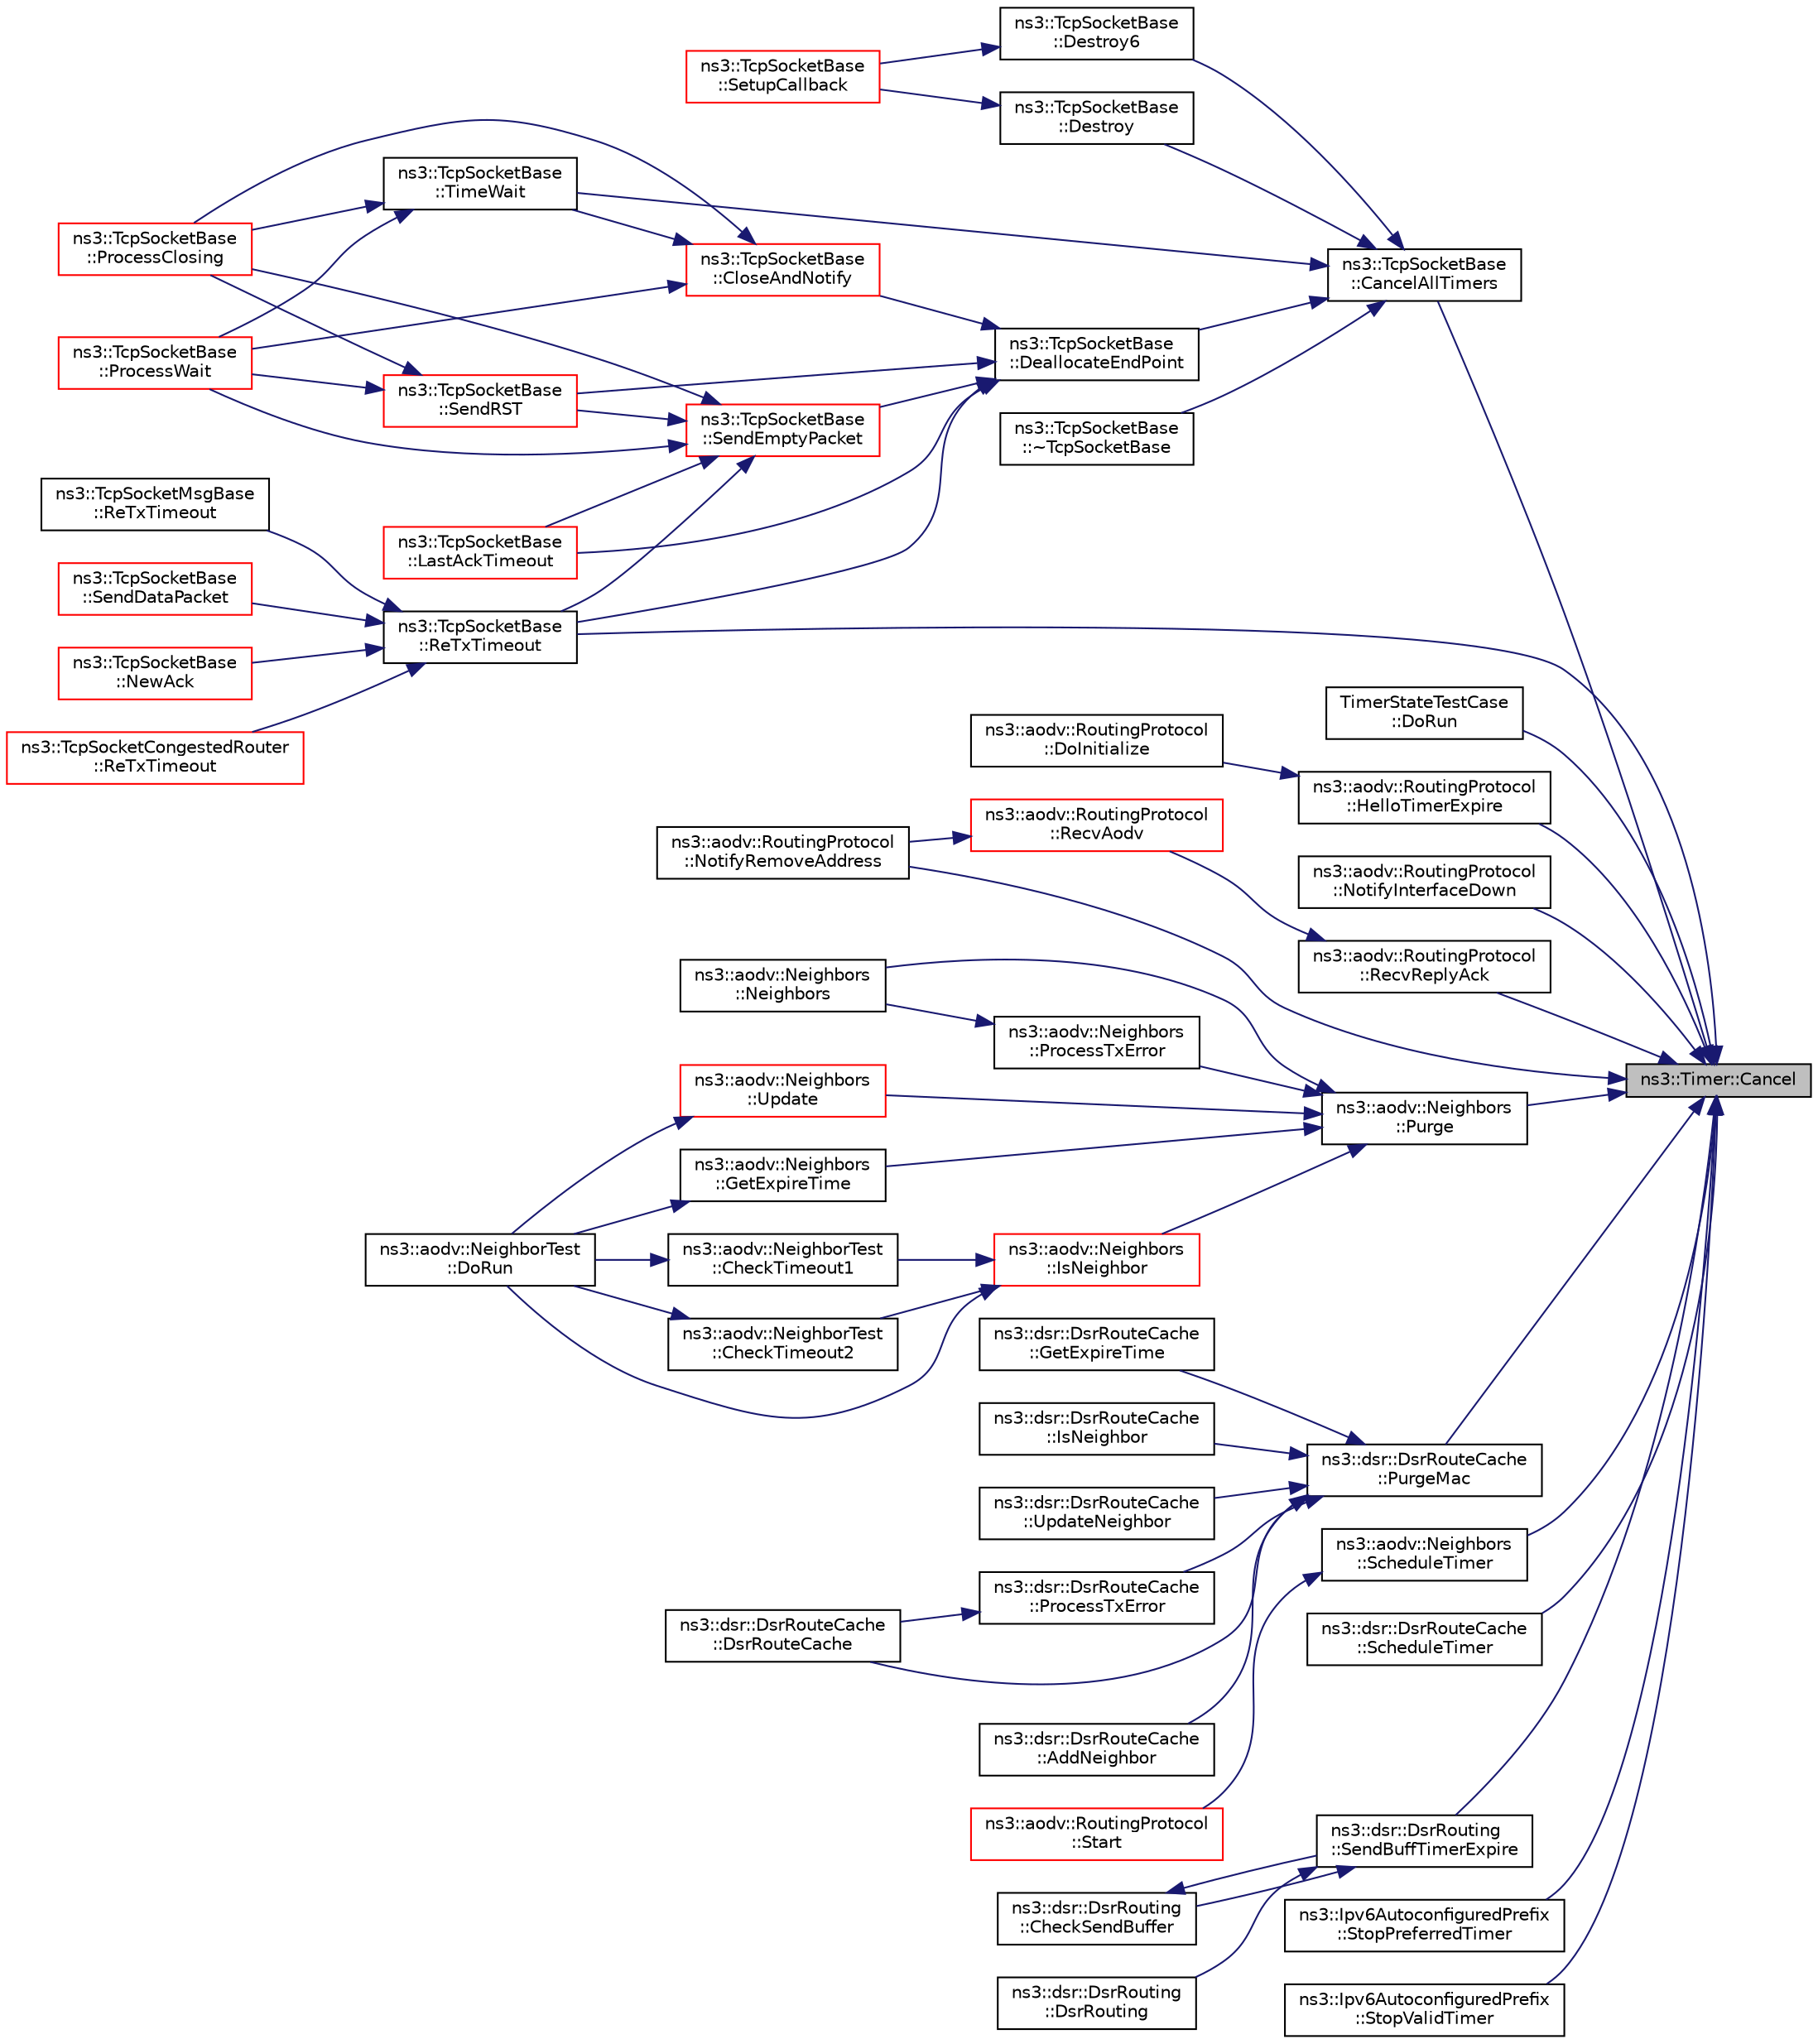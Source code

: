 digraph "ns3::Timer::Cancel"
{
 // LATEX_PDF_SIZE
  edge [fontname="Helvetica",fontsize="10",labelfontname="Helvetica",labelfontsize="10"];
  node [fontname="Helvetica",fontsize="10",shape=record];
  rankdir="RL";
  Node1 [label="ns3::Timer::Cancel",height=0.2,width=0.4,color="black", fillcolor="grey75", style="filled", fontcolor="black",tooltip="Cancel the currently-running event if there is one."];
  Node1 -> Node2 [dir="back",color="midnightblue",fontsize="10",style="solid",fontname="Helvetica"];
  Node2 [label="ns3::TcpSocketBase\l::CancelAllTimers",height=0.2,width=0.4,color="black", fillcolor="white", style="filled",URL="$classns3_1_1_tcp_socket_base.html#a8dc4de52308fc01262a8c06ae0bcccc5",tooltip="Cancel all timer when endpoint is deleted."];
  Node2 -> Node3 [dir="back",color="midnightblue",fontsize="10",style="solid",fontname="Helvetica"];
  Node3 [label="ns3::TcpSocketBase\l::~TcpSocketBase",height=0.2,width=0.4,color="black", fillcolor="white", style="filled",URL="$classns3_1_1_tcp_socket_base.html#a4b736ccb66957dbee78b4f7a27c082e4",tooltip=" "];
  Node2 -> Node4 [dir="back",color="midnightblue",fontsize="10",style="solid",fontname="Helvetica"];
  Node4 [label="ns3::TcpSocketBase\l::DeallocateEndPoint",height=0.2,width=0.4,color="black", fillcolor="white", style="filled",URL="$classns3_1_1_tcp_socket_base.html#a53791738228495d40197679dbc057392",tooltip="Deallocate m_endPoint and m_endPoint6."];
  Node4 -> Node5 [dir="back",color="midnightblue",fontsize="10",style="solid",fontname="Helvetica"];
  Node5 [label="ns3::TcpSocketBase\l::CloseAndNotify",height=0.2,width=0.4,color="red", fillcolor="white", style="filled",URL="$classns3_1_1_tcp_socket_base.html#a04354f05482d826576740fd2f1691818",tooltip="Peacefully close the socket by notifying the upper layer and deallocate end point."];
  Node5 -> Node30 [dir="back",color="midnightblue",fontsize="10",style="solid",fontname="Helvetica"];
  Node30 [label="ns3::TcpSocketBase\l::ProcessClosing",height=0.2,width=0.4,color="red", fillcolor="white", style="filled",URL="$classns3_1_1_tcp_socket_base.html#abc2462833556fdd737fdcdc5992768e8",tooltip="Received a packet upon CLOSING."];
  Node5 -> Node25 [dir="back",color="midnightblue",fontsize="10",style="solid",fontname="Helvetica"];
  Node25 [label="ns3::TcpSocketBase\l::ProcessWait",height=0.2,width=0.4,color="red", fillcolor="white", style="filled",URL="$classns3_1_1_tcp_socket_base.html#a58aa892c1cb33908aca5ca36967a2a99",tooltip="Received a packet upon CLOSE_WAIT, FIN_WAIT_1, FIN_WAIT_2."];
  Node5 -> Node32 [dir="back",color="midnightblue",fontsize="10",style="solid",fontname="Helvetica"];
  Node32 [label="ns3::TcpSocketBase\l::TimeWait",height=0.2,width=0.4,color="black", fillcolor="white", style="filled",URL="$classns3_1_1_tcp_socket_base.html#acd41dedaf25ea16d290aa5737e303099",tooltip="Move from CLOSING or FIN_WAIT_2 to TIME_WAIT state."];
  Node32 -> Node30 [dir="back",color="midnightblue",fontsize="10",style="solid",fontname="Helvetica"];
  Node32 -> Node25 [dir="back",color="midnightblue",fontsize="10",style="solid",fontname="Helvetica"];
  Node4 -> Node33 [dir="back",color="midnightblue",fontsize="10",style="solid",fontname="Helvetica"];
  Node33 [label="ns3::TcpSocketBase\l::LastAckTimeout",height=0.2,width=0.4,color="red", fillcolor="white", style="filled",URL="$classns3_1_1_tcp_socket_base.html#affa65b010fdc8c5f32105f5c8279f50d",tooltip="Timeout at LAST_ACK, close the connection."];
  Node4 -> Node34 [dir="back",color="midnightblue",fontsize="10",style="solid",fontname="Helvetica"];
  Node34 [label="ns3::TcpSocketBase\l::ReTxTimeout",height=0.2,width=0.4,color="black", fillcolor="white", style="filled",URL="$classns3_1_1_tcp_socket_base.html#a60bb6a7cfb5855bba206606174d50c5e",tooltip="An RTO event happened."];
  Node34 -> Node35 [dir="back",color="midnightblue",fontsize="10",style="solid",fontname="Helvetica"];
  Node35 [label="ns3::TcpSocketBase\l::NewAck",height=0.2,width=0.4,color="red", fillcolor="white", style="filled",URL="$classns3_1_1_tcp_socket_base.html#a13401dd51854607d0521a35bf2622761",tooltip="Update buffers w.r.t."];
  Node34 -> Node37 [dir="back",color="midnightblue",fontsize="10",style="solid",fontname="Helvetica"];
  Node37 [label="ns3::TcpSocketCongestedRouter\l::ReTxTimeout",height=0.2,width=0.4,color="red", fillcolor="white", style="filled",URL="$classns3_1_1_tcp_socket_congested_router.html#a7968b0600e13014e05334d2645818363",tooltip="An RTO event happened."];
  Node34 -> Node39 [dir="back",color="midnightblue",fontsize="10",style="solid",fontname="Helvetica"];
  Node39 [label="ns3::TcpSocketMsgBase\l::ReTxTimeout",height=0.2,width=0.4,color="black", fillcolor="white", style="filled",URL="$classns3_1_1_tcp_socket_msg_base.html#af890d12f15ead128b26ca59b47a14c53",tooltip="An RTO event happened."];
  Node34 -> Node40 [dir="back",color="midnightblue",fontsize="10",style="solid",fontname="Helvetica"];
  Node40 [label="ns3::TcpSocketBase\l::SendDataPacket",height=0.2,width=0.4,color="red", fillcolor="white", style="filled",URL="$classns3_1_1_tcp_socket_base.html#a677488c04da1df87f916953a40e1bd64",tooltip="Extract at most maxSize bytes from the TxBuffer at sequence seq, add the TCP header,..."];
  Node4 -> Node49 [dir="back",color="midnightblue",fontsize="10",style="solid",fontname="Helvetica"];
  Node49 [label="ns3::TcpSocketBase\l::SendEmptyPacket",height=0.2,width=0.4,color="red", fillcolor="white", style="filled",URL="$classns3_1_1_tcp_socket_base.html#aa858913c9a4480a14d293f1014905b3e",tooltip="Send a empty packet that carries a flag, e.g., ACK."];
  Node49 -> Node33 [dir="back",color="midnightblue",fontsize="10",style="solid",fontname="Helvetica"];
  Node49 -> Node30 [dir="back",color="midnightblue",fontsize="10",style="solid",fontname="Helvetica"];
  Node49 -> Node25 [dir="back",color="midnightblue",fontsize="10",style="solid",fontname="Helvetica"];
  Node49 -> Node34 [dir="back",color="midnightblue",fontsize="10",style="solid",fontname="Helvetica"];
  Node49 -> Node52 [dir="back",color="midnightblue",fontsize="10",style="solid",fontname="Helvetica"];
  Node52 [label="ns3::TcpSocketBase\l::SendRST",height=0.2,width=0.4,color="red", fillcolor="white", style="filled",URL="$classns3_1_1_tcp_socket_base.html#a070b9ac86f372fe0b661050686bef68e",tooltip="Send reset and tear down this socket."];
  Node52 -> Node30 [dir="back",color="midnightblue",fontsize="10",style="solid",fontname="Helvetica"];
  Node52 -> Node25 [dir="back",color="midnightblue",fontsize="10",style="solid",fontname="Helvetica"];
  Node4 -> Node52 [dir="back",color="midnightblue",fontsize="10",style="solid",fontname="Helvetica"];
  Node2 -> Node55 [dir="back",color="midnightblue",fontsize="10",style="solid",fontname="Helvetica"];
  Node55 [label="ns3::TcpSocketBase\l::Destroy",height=0.2,width=0.4,color="black", fillcolor="white", style="filled",URL="$classns3_1_1_tcp_socket_base.html#aa0171ac255369c09a30144b1a5f6b21d",tooltip="Kill this socket by zeroing its attributes (IPv4)"];
  Node55 -> Node13 [dir="back",color="midnightblue",fontsize="10",style="solid",fontname="Helvetica"];
  Node13 [label="ns3::TcpSocketBase\l::SetupCallback",height=0.2,width=0.4,color="red", fillcolor="white", style="filled",URL="$classns3_1_1_tcp_socket_base.html#a18a50820f806878422527d507268c4ac",tooltip="Common part of the two Bind(), i.e."];
  Node2 -> Node56 [dir="back",color="midnightblue",fontsize="10",style="solid",fontname="Helvetica"];
  Node56 [label="ns3::TcpSocketBase\l::Destroy6",height=0.2,width=0.4,color="black", fillcolor="white", style="filled",URL="$classns3_1_1_tcp_socket_base.html#a194e921d823fdfd396fa64aa524a0326",tooltip="Kill this socket by zeroing its attributes (IPv6)"];
  Node56 -> Node13 [dir="back",color="midnightblue",fontsize="10",style="solid",fontname="Helvetica"];
  Node2 -> Node32 [dir="back",color="midnightblue",fontsize="10",style="solid",fontname="Helvetica"];
  Node1 -> Node57 [dir="back",color="midnightblue",fontsize="10",style="solid",fontname="Helvetica"];
  Node57 [label="TimerStateTestCase\l::DoRun",height=0.2,width=0.4,color="black", fillcolor="white", style="filled",URL="$class_timer_state_test_case.html#a879d8ef21299859ba79ae1179024991e",tooltip="Implementation to actually run this TestCase."];
  Node1 -> Node58 [dir="back",color="midnightblue",fontsize="10",style="solid",fontname="Helvetica"];
  Node58 [label="ns3::aodv::RoutingProtocol\l::HelloTimerExpire",height=0.2,width=0.4,color="black", fillcolor="white", style="filled",URL="$classns3_1_1aodv_1_1_routing_protocol.html#a4dc002f2942cbcf436d16183c1c71f10",tooltip="Schedule next send of hello message."];
  Node58 -> Node59 [dir="back",color="midnightblue",fontsize="10",style="solid",fontname="Helvetica"];
  Node59 [label="ns3::aodv::RoutingProtocol\l::DoInitialize",height=0.2,width=0.4,color="black", fillcolor="white", style="filled",URL="$classns3_1_1aodv_1_1_routing_protocol.html#ae42c9385e8ede77f42fdb575e26ef880",tooltip="Initialize() implementation."];
  Node1 -> Node60 [dir="back",color="midnightblue",fontsize="10",style="solid",fontname="Helvetica"];
  Node60 [label="ns3::aodv::RoutingProtocol\l::NotifyInterfaceDown",height=0.2,width=0.4,color="black", fillcolor="white", style="filled",URL="$classns3_1_1aodv_1_1_routing_protocol.html#a26b018550c9d7195f00bc73b266cc821",tooltip=" "];
  Node1 -> Node61 [dir="back",color="midnightblue",fontsize="10",style="solid",fontname="Helvetica"];
  Node61 [label="ns3::aodv::RoutingProtocol\l::NotifyRemoveAddress",height=0.2,width=0.4,color="black", fillcolor="white", style="filled",URL="$classns3_1_1aodv_1_1_routing_protocol.html#aa3ada55a69e945cc414d87566cca0388",tooltip=" "];
  Node1 -> Node62 [dir="back",color="midnightblue",fontsize="10",style="solid",fontname="Helvetica"];
  Node62 [label="ns3::aodv::Neighbors\l::Purge",height=0.2,width=0.4,color="black", fillcolor="white", style="filled",URL="$classns3_1_1aodv_1_1_neighbors.html#a5db1238b20a700967e21ebb3522afc5c",tooltip="Remove all expired entries."];
  Node62 -> Node63 [dir="back",color="midnightblue",fontsize="10",style="solid",fontname="Helvetica"];
  Node63 [label="ns3::aodv::Neighbors\l::Neighbors",height=0.2,width=0.4,color="black", fillcolor="white", style="filled",URL="$classns3_1_1aodv_1_1_neighbors.html#a35ec5c1960e97af514f34c85d84e4abf",tooltip="constructor"];
  Node62 -> Node64 [dir="back",color="midnightblue",fontsize="10",style="solid",fontname="Helvetica"];
  Node64 [label="ns3::aodv::Neighbors\l::GetExpireTime",height=0.2,width=0.4,color="black", fillcolor="white", style="filled",URL="$classns3_1_1aodv_1_1_neighbors.html#a08811b3c7cfcc0a152a05d2d582ea6eb",tooltip="Return expire time for neighbor node with address addr, if exists, else return 0."];
  Node64 -> Node65 [dir="back",color="midnightblue",fontsize="10",style="solid",fontname="Helvetica"];
  Node65 [label="ns3::aodv::NeighborTest\l::DoRun",height=0.2,width=0.4,color="black", fillcolor="white", style="filled",URL="$structns3_1_1aodv_1_1_neighbor_test.html#aeb957b7644d6c77f5d0d43d2c160897f",tooltip="Implementation to actually run this TestCase."];
  Node62 -> Node66 [dir="back",color="midnightblue",fontsize="10",style="solid",fontname="Helvetica"];
  Node66 [label="ns3::aodv::Neighbors\l::IsNeighbor",height=0.2,width=0.4,color="red", fillcolor="white", style="filled",URL="$classns3_1_1aodv_1_1_neighbors.html#adec5bc2eea2791e166a37df5b9e05be2",tooltip="Check that node with address addr is neighbor."];
  Node66 -> Node67 [dir="back",color="midnightblue",fontsize="10",style="solid",fontname="Helvetica"];
  Node67 [label="ns3::aodv::NeighborTest\l::CheckTimeout1",height=0.2,width=0.4,color="black", fillcolor="white", style="filled",URL="$structns3_1_1aodv_1_1_neighbor_test.html#ac1432a9243d8fa9c47f792a4569fc289",tooltip="Check timeout function 1."];
  Node67 -> Node65 [dir="back",color="midnightblue",fontsize="10",style="solid",fontname="Helvetica"];
  Node66 -> Node68 [dir="back",color="midnightblue",fontsize="10",style="solid",fontname="Helvetica"];
  Node68 [label="ns3::aodv::NeighborTest\l::CheckTimeout2",height=0.2,width=0.4,color="black", fillcolor="white", style="filled",URL="$structns3_1_1aodv_1_1_neighbor_test.html#a0dee47d52dc969ef689f653e7839310d",tooltip="Check timeout function 2."];
  Node68 -> Node65 [dir="back",color="midnightblue",fontsize="10",style="solid",fontname="Helvetica"];
  Node66 -> Node65 [dir="back",color="midnightblue",fontsize="10",style="solid",fontname="Helvetica"];
  Node62 -> Node70 [dir="back",color="midnightblue",fontsize="10",style="solid",fontname="Helvetica"];
  Node70 [label="ns3::aodv::Neighbors\l::ProcessTxError",height=0.2,width=0.4,color="black", fillcolor="white", style="filled",URL="$classns3_1_1aodv_1_1_neighbors.html#ab236cbb6ca7911bb4f51d77662423868",tooltip="Process layer 2 TX error notification."];
  Node70 -> Node63 [dir="back",color="midnightblue",fontsize="10",style="solid",fontname="Helvetica"];
  Node62 -> Node71 [dir="back",color="midnightblue",fontsize="10",style="solid",fontname="Helvetica"];
  Node71 [label="ns3::aodv::Neighbors\l::Update",height=0.2,width=0.4,color="red", fillcolor="white", style="filled",URL="$classns3_1_1aodv_1_1_neighbors.html#a88577f05c06fbff8cf9ed281e9077f6e",tooltip="Update expire time for entry with address addr, if it exists, else add new entry."];
  Node71 -> Node65 [dir="back",color="midnightblue",fontsize="10",style="solid",fontname="Helvetica"];
  Node1 -> Node80 [dir="back",color="midnightblue",fontsize="10",style="solid",fontname="Helvetica"];
  Node80 [label="ns3::dsr::DsrRouteCache\l::PurgeMac",height=0.2,width=0.4,color="black", fillcolor="white", style="filled",URL="$classns3_1_1dsr_1_1_dsr_route_cache.html#a8067511b3243452bd0af4c892d093168",tooltip="Remove all expired mac entries."];
  Node80 -> Node81 [dir="back",color="midnightblue",fontsize="10",style="solid",fontname="Helvetica"];
  Node81 [label="ns3::dsr::DsrRouteCache\l::DsrRouteCache",height=0.2,width=0.4,color="black", fillcolor="white", style="filled",URL="$classns3_1_1dsr_1_1_dsr_route_cache.html#a160d3e218ffa72ba6965e1adc762acdb",tooltip=" "];
  Node80 -> Node82 [dir="back",color="midnightblue",fontsize="10",style="solid",fontname="Helvetica"];
  Node82 [label="ns3::dsr::DsrRouteCache\l::AddNeighbor",height=0.2,width=0.4,color="black", fillcolor="white", style="filled",URL="$classns3_1_1dsr_1_1_dsr_route_cache.html#aff6d75f7d80d35771b811c16a98af867",tooltip="Add to the neighbor list."];
  Node80 -> Node83 [dir="back",color="midnightblue",fontsize="10",style="solid",fontname="Helvetica"];
  Node83 [label="ns3::dsr::DsrRouteCache\l::GetExpireTime",height=0.2,width=0.4,color="black", fillcolor="white", style="filled",URL="$classns3_1_1dsr_1_1_dsr_route_cache.html#aa9a8137b8eb12cdc8961fb1c51b0a3f4",tooltip="Return expire time for neighbor node with address addr, if exists, else return 0."];
  Node80 -> Node84 [dir="back",color="midnightblue",fontsize="10",style="solid",fontname="Helvetica"];
  Node84 [label="ns3::dsr::DsrRouteCache\l::IsNeighbor",height=0.2,width=0.4,color="black", fillcolor="white", style="filled",URL="$classns3_1_1dsr_1_1_dsr_route_cache.html#aef8f383fea545e8836c932909d9feaac",tooltip="Check that node with address addr is neighbor."];
  Node80 -> Node85 [dir="back",color="midnightblue",fontsize="10",style="solid",fontname="Helvetica"];
  Node85 [label="ns3::dsr::DsrRouteCache\l::ProcessTxError",height=0.2,width=0.4,color="black", fillcolor="white", style="filled",URL="$classns3_1_1dsr_1_1_dsr_route_cache.html#a03253a279f779f8fe979054ddfaa90f2",tooltip="Process layer 2 TX error notification."];
  Node85 -> Node81 [dir="back",color="midnightblue",fontsize="10",style="solid",fontname="Helvetica"];
  Node80 -> Node86 [dir="back",color="midnightblue",fontsize="10",style="solid",fontname="Helvetica"];
  Node86 [label="ns3::dsr::DsrRouteCache\l::UpdateNeighbor",height=0.2,width=0.4,color="black", fillcolor="white", style="filled",URL="$classns3_1_1dsr_1_1_dsr_route_cache.html#acfa1d1263cce66806fa910f6a3de342a",tooltip="Update expire time for entry with address addr, if it exists, else add new entry."];
  Node1 -> Node87 [dir="back",color="midnightblue",fontsize="10",style="solid",fontname="Helvetica"];
  Node87 [label="ns3::aodv::RoutingProtocol\l::RecvReplyAck",height=0.2,width=0.4,color="black", fillcolor="white", style="filled",URL="$classns3_1_1aodv_1_1_routing_protocol.html#a25f07838b23ab376930c4338fa9fbe50",tooltip="Receive RREP_ACK."];
  Node87 -> Node76 [dir="back",color="midnightblue",fontsize="10",style="solid",fontname="Helvetica"];
  Node76 [label="ns3::aodv::RoutingProtocol\l::RecvAodv",height=0.2,width=0.4,color="red", fillcolor="white", style="filled",URL="$classns3_1_1aodv_1_1_routing_protocol.html#a08c44000f66533e69bde85d68d75c354",tooltip="Receive and process control packet."];
  Node76 -> Node61 [dir="back",color="midnightblue",fontsize="10",style="solid",fontname="Helvetica"];
  Node1 -> Node34 [dir="back",color="midnightblue",fontsize="10",style="solid",fontname="Helvetica"];
  Node1 -> Node88 [dir="back",color="midnightblue",fontsize="10",style="solid",fontname="Helvetica"];
  Node88 [label="ns3::aodv::Neighbors\l::ScheduleTimer",height=0.2,width=0.4,color="black", fillcolor="white", style="filled",URL="$classns3_1_1aodv_1_1_neighbors.html#a2eff3f9bda1412b0539c709acf0538cc",tooltip="Schedule m_ntimer."];
  Node88 -> Node89 [dir="back",color="midnightblue",fontsize="10",style="solid",fontname="Helvetica"];
  Node89 [label="ns3::aodv::RoutingProtocol\l::Start",height=0.2,width=0.4,color="red", fillcolor="white", style="filled",URL="$classns3_1_1aodv_1_1_routing_protocol.html#a93dd1a9a127ebea592e06e3cf3f5cb11",tooltip="Start protocol operation."];
  Node1 -> Node91 [dir="back",color="midnightblue",fontsize="10",style="solid",fontname="Helvetica"];
  Node91 [label="ns3::dsr::DsrRouteCache\l::ScheduleTimer",height=0.2,width=0.4,color="black", fillcolor="white", style="filled",URL="$classns3_1_1dsr_1_1_dsr_route_cache.html#a1464bf3f9e4391942447afd1ce11c219",tooltip="Schedule m_ntimer."];
  Node1 -> Node92 [dir="back",color="midnightblue",fontsize="10",style="solid",fontname="Helvetica"];
  Node92 [label="ns3::dsr::DsrRouting\l::SendBuffTimerExpire",height=0.2,width=0.4,color="black", fillcolor="white", style="filled",URL="$classns3_1_1dsr_1_1_dsr_routing.html#a10273aec775b5cf12eafb03ee46c4397",tooltip="The send buffer timer expire."];
  Node92 -> Node93 [dir="back",color="midnightblue",fontsize="10",style="solid",fontname="Helvetica"];
  Node93 [label="ns3::dsr::DsrRouting\l::DsrRouting",height=0.2,width=0.4,color="black", fillcolor="white", style="filled",URL="$classns3_1_1dsr_1_1_dsr_routing.html#a3b686bd293d4bd096180a1996171ccd1",tooltip="Constructor."];
  Node92 -> Node94 [dir="back",color="midnightblue",fontsize="10",style="solid",fontname="Helvetica"];
  Node94 [label="ns3::dsr::DsrRouting\l::CheckSendBuffer",height=0.2,width=0.4,color="black", fillcolor="white", style="filled",URL="$classns3_1_1dsr_1_1_dsr_routing.html#a03ace9023e9fe58434dc004123c7d9e0",tooltip="Check the send buffer of packets with route when send buffer timer expire."];
  Node94 -> Node92 [dir="back",color="midnightblue",fontsize="10",style="solid",fontname="Helvetica"];
  Node1 -> Node95 [dir="back",color="midnightblue",fontsize="10",style="solid",fontname="Helvetica"];
  Node95 [label="ns3::Ipv6AutoconfiguredPrefix\l::StopPreferredTimer",height=0.2,width=0.4,color="black", fillcolor="white", style="filled",URL="$classns3_1_1_ipv6_autoconfigured_prefix.html#abe438ae290322b065c22e85562ee98ac",tooltip="Stop the preferred timer."];
  Node1 -> Node96 [dir="back",color="midnightblue",fontsize="10",style="solid",fontname="Helvetica"];
  Node96 [label="ns3::Ipv6AutoconfiguredPrefix\l::StopValidTimer",height=0.2,width=0.4,color="black", fillcolor="white", style="filled",URL="$classns3_1_1_ipv6_autoconfigured_prefix.html#a2dde67d8291e0f0eeb17127e06822f4a",tooltip="Stop the valid timer."];
}
